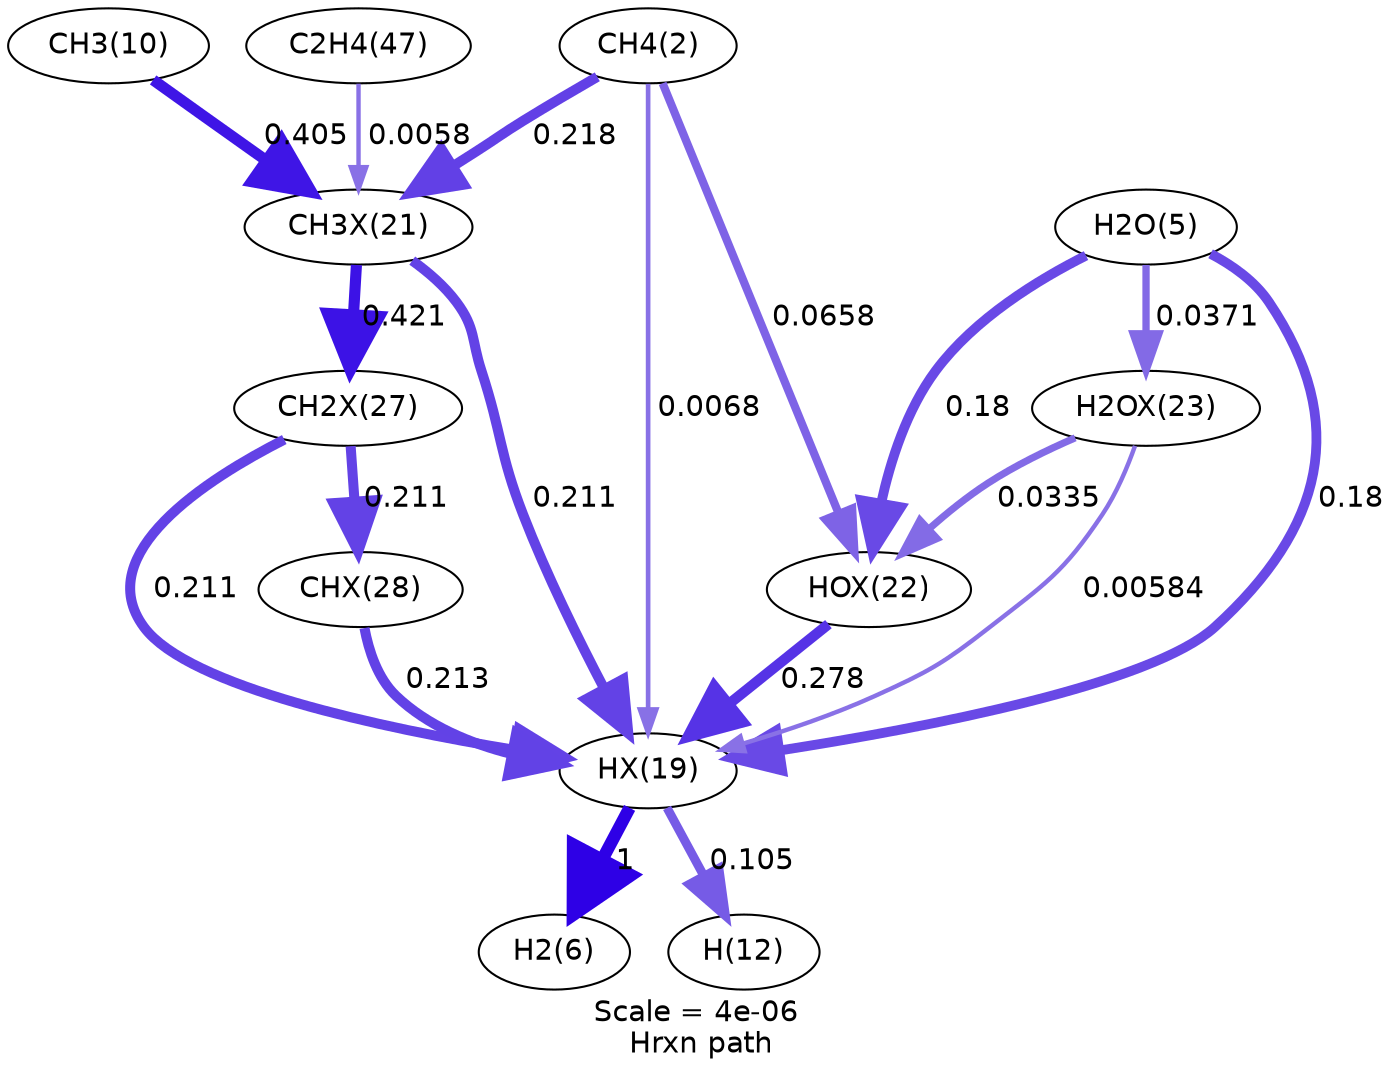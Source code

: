 digraph reaction_paths {
center=1;
s3 -> s28[fontname="Helvetica", penwidth=2.23, arrowsize=1.12, color="0.7, 0.507, 0.9"
, label=" 0.0068"];
s3 -> s31[fontname="Helvetica", penwidth=3.95, arrowsize=1.97, color="0.7, 0.566, 0.9"
, label=" 0.0658"];
s3 -> s30[fontname="Helvetica", penwidth=4.85, arrowsize=2.42, color="0.7, 0.718, 0.9"
, label=" 0.218"];
s28 -> s7[fontname="Helvetica", penwidth=6, arrowsize=3, color="0.7, 1.5, 0.9"
, label=" 1"];
s28 -> s13[fontname="Helvetica", penwidth=4.3, arrowsize=2.15, color="0.7, 0.605, 0.9"
, label=" 0.105"];
s31 -> s28[fontname="Helvetica", penwidth=5.03, arrowsize=2.52, color="0.7, 0.778, 0.9"
, label=" 0.278"];
s6 -> s28[fontname="Helvetica", penwidth=4.71, arrowsize=2.35, color="0.7, 0.68, 0.9"
, label=" 0.18"];
s30 -> s28[fontname="Helvetica", penwidth=4.82, arrowsize=2.41, color="0.7, 0.711, 0.9"
, label=" 0.211"];
s36 -> s28[fontname="Helvetica", penwidth=4.82, arrowsize=2.41, color="0.7, 0.711, 0.9"
, label=" 0.211"];
s37 -> s28[fontname="Helvetica", penwidth=4.83, arrowsize=2.42, color="0.7, 0.713, 0.9"
, label=" 0.213"];
s32 -> s28[fontname="Helvetica", penwidth=2.12, arrowsize=1.06, color="0.7, 0.506, 0.9"
, label=" 0.00584"];
s6 -> s31[fontname="Helvetica", penwidth=4.71, arrowsize=2.35, color="0.7, 0.68, 0.9"
, label=" 0.18"];
s32 -> s31[fontname="Helvetica", penwidth=3.44, arrowsize=1.72, color="0.7, 0.534, 0.9"
, label=" 0.0335"];
s6 -> s32[fontname="Helvetica", penwidth=3.51, arrowsize=1.76, color="0.7, 0.537, 0.9"
, label=" 0.0371"];
s11 -> s30[fontname="Helvetica", penwidth=5.32, arrowsize=2.66, color="0.7, 0.905, 0.9"
, label=" 0.405"];
s30 -> s36[fontname="Helvetica", penwidth=5.35, arrowsize=2.67, color="0.7, 0.921, 0.9"
, label=" 0.421"];
s22 -> s30[fontname="Helvetica", penwidth=2.11, arrowsize=1.06, color="0.7, 0.506, 0.9"
, label=" 0.0058"];
s36 -> s37[fontname="Helvetica", penwidth=4.82, arrowsize=2.41, color="0.7, 0.711, 0.9"
, label=" 0.211"];
s3 [ fontname="Helvetica", label="CH4(2)"];
s6 [ fontname="Helvetica", label="H2O(5)"];
s7 [ fontname="Helvetica", label="H2(6)"];
s11 [ fontname="Helvetica", label="CH3(10)"];
s13 [ fontname="Helvetica", label="H(12)"];
s22 [ fontname="Helvetica", label="C2H4(47)"];
s28 [ fontname="Helvetica", label="HX(19)"];
s30 [ fontname="Helvetica", label="CH3X(21)"];
s31 [ fontname="Helvetica", label="HOX(22)"];
s32 [ fontname="Helvetica", label="H2OX(23)"];
s36 [ fontname="Helvetica", label="CH2X(27)"];
s37 [ fontname="Helvetica", label="CHX(28)"];
 label = "Scale = 4e-06\l Hrxn path";
 fontname = "Helvetica";
}
